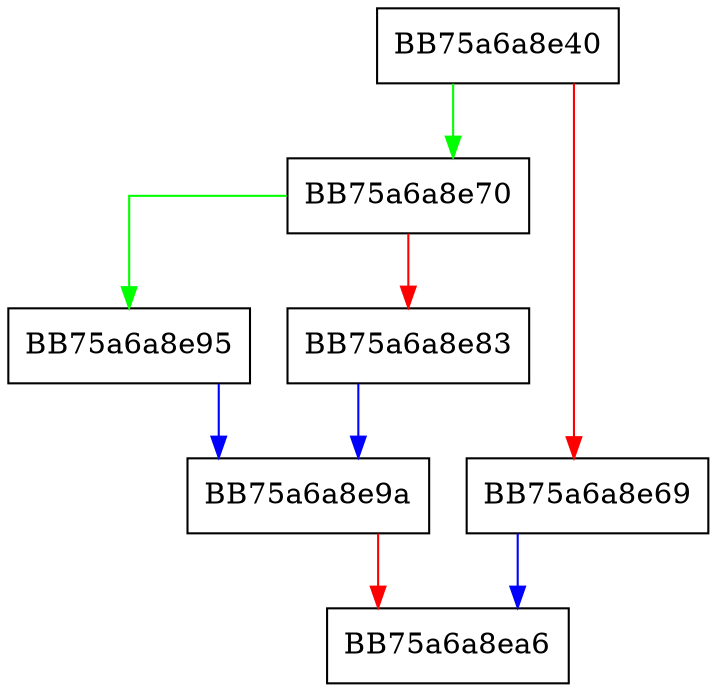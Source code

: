 digraph GetKslDetails {
  node [shape="box"];
  graph [splines=ortho];
  BB75a6a8e40 -> BB75a6a8e70 [color="green"];
  BB75a6a8e40 -> BB75a6a8e69 [color="red"];
  BB75a6a8e69 -> BB75a6a8ea6 [color="blue"];
  BB75a6a8e70 -> BB75a6a8e95 [color="green"];
  BB75a6a8e70 -> BB75a6a8e83 [color="red"];
  BB75a6a8e83 -> BB75a6a8e9a [color="blue"];
  BB75a6a8e95 -> BB75a6a8e9a [color="blue"];
  BB75a6a8e9a -> BB75a6a8ea6 [color="red"];
}